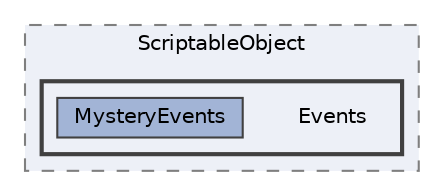 digraph "Assets/ScriptableObject/Events"
{
 // INTERACTIVE_SVG=YES
 // LATEX_PDF_SIZE
  bgcolor="transparent";
  edge [fontname=Helvetica,fontsize=10,labelfontname=Helvetica,labelfontsize=10];
  node [fontname=Helvetica,fontsize=10,shape=box,height=0.2,width=0.4];
  compound=true
  subgraph clusterdir_c8a778797b63817167a4b32a29bdf082 {
    graph [ bgcolor="#edf0f7", pencolor="grey50", label="ScriptableObject", fontname=Helvetica,fontsize=10 style="filled,dashed", URL="dir_c8a778797b63817167a4b32a29bdf082.html",tooltip=""]
  subgraph clusterdir_0504a2d5a3c45b0700232ec99f5e1c7d {
    graph [ bgcolor="#edf0f7", pencolor="grey25", label="", fontname=Helvetica,fontsize=10 style="filled,bold", URL="dir_0504a2d5a3c45b0700232ec99f5e1c7d.html",tooltip=""]
    dir_0504a2d5a3c45b0700232ec99f5e1c7d [shape=plaintext, label="Events"];
  dir_2016895ca4b4aa5faa845fbf132deee8 [label="MysteryEvents", fillcolor="#a2b4d6", color="grey25", style="filled", URL="dir_2016895ca4b4aa5faa845fbf132deee8.html",tooltip=""];
  }
  }
}
